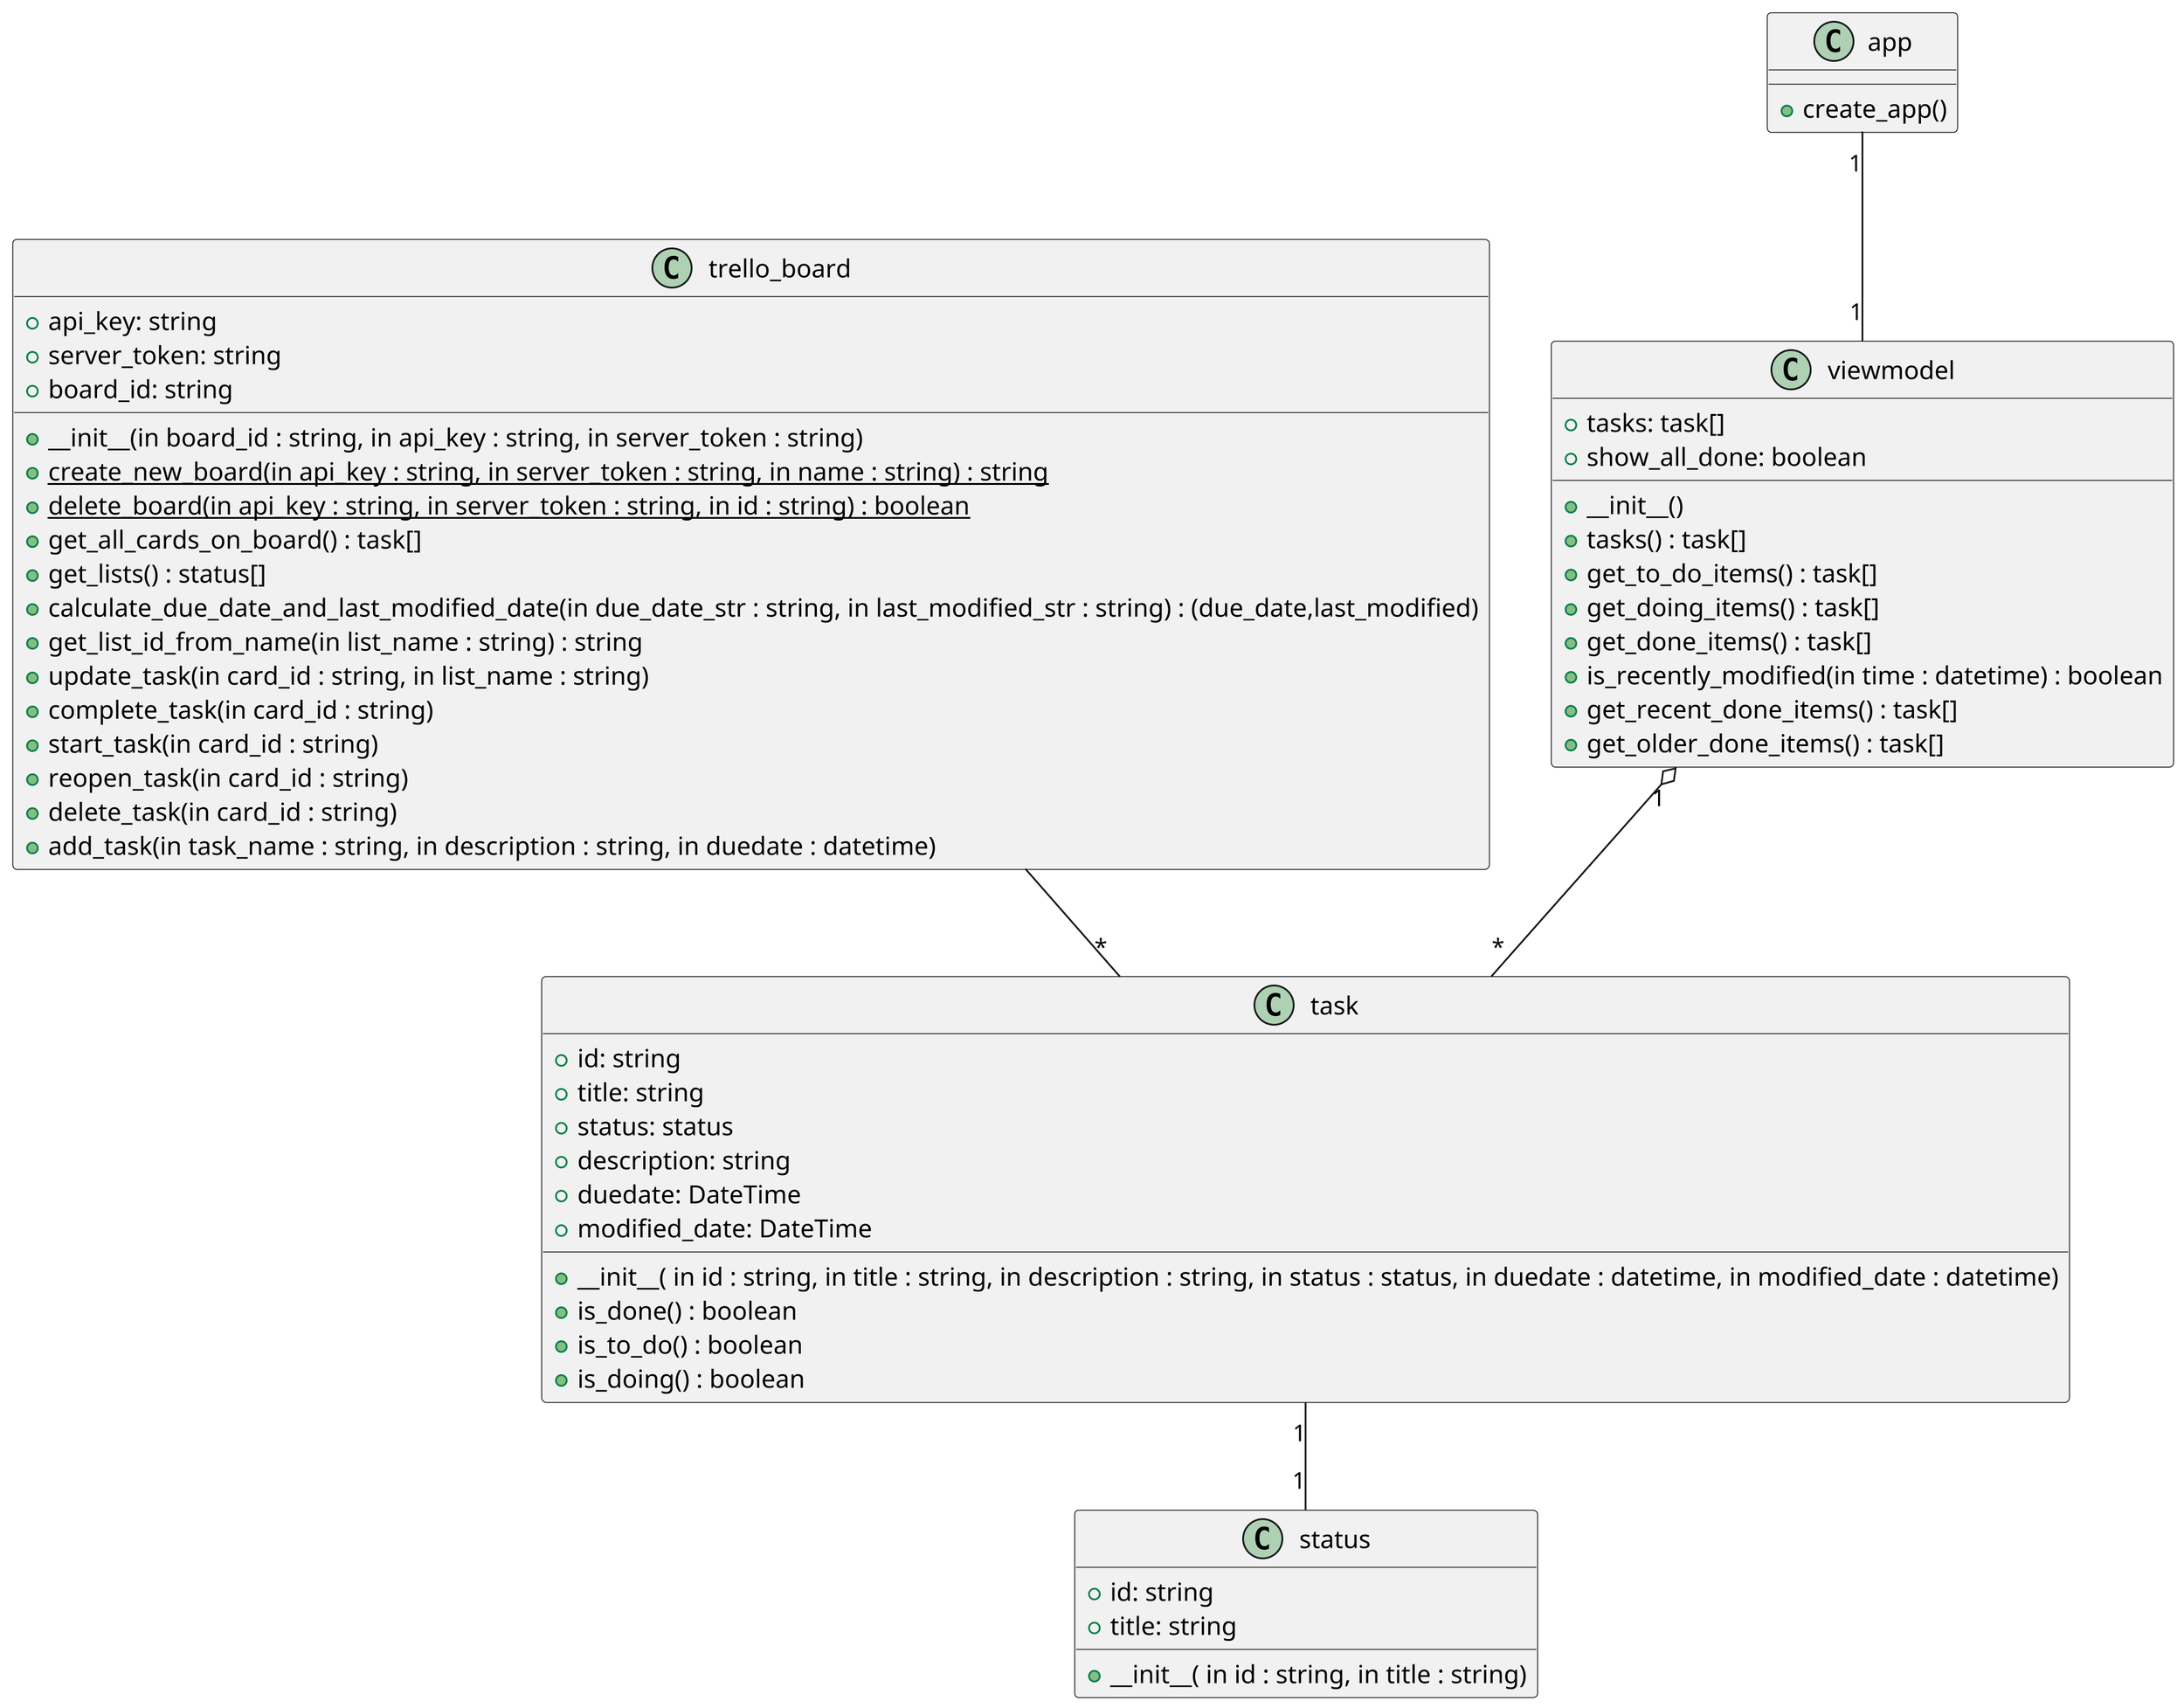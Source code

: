 @startuml
scale 3
class task {
    +id: string
    +title: string
    +status: status
    +description: string
    +duedate: DateTime
    +modified_date: DateTime
    +__init__( in id : string, in title : string, in description : string, in status : status, in duedate : datetime, in modified_date : datetime)
    +is_done() : boolean
    +is_to_do() : boolean
    +is_doing() : boolean

}

class status {
    +id: string
    +title: string
    +__init__( in id : string, in title : string)
}

class trello_board {
    +api_key: string
    +server_token: string
    +board_id: string
    +__init__(in board_id : string, in api_key : string, in server_token : string)
    {static} +create_new_board(in api_key : string, in server_token : string, in name : string) : string
    {static} +delete_board(in api_key : string, in server_token : string, in id : string) : boolean
    +get_all_cards_on_board() : task[] 
    +get_lists() : status[] 
    +calculate_due_date_and_last_modified_date(in due_date_str : string, in last_modified_str : string) : (due_date,last_modified)
    +get_list_id_from_name(in list_name : string) : string 
    +update_task(in card_id : string, in list_name : string)
    +complete_task(in card_id : string)
    +start_task(in card_id : string)
    +reopen_task(in card_id : string)
    +delete_task(in card_id : string)
    +add_task(in task_name : string, in description : string, in duedate : datetime)

}

class viewmodel {
    +tasks: task[]
    +show_all_done: boolean
    +__init__()
    +tasks() : task[]
    +get_to_do_items() : task[] 
    +get_doing_items() : task[] 
    +get_done_items() : task[] 
    +is_recently_modified(in time : datetime) : boolean 
    +get_recent_done_items() : task[] 
    +get_older_done_items() : task[] 
}

class app {

    +create_app()
}

trello_board -- "*" task
task "1" -- "1" status
app "1" -- "1" viewmodel
viewmodel "1" o-- "*" task
@enduml
